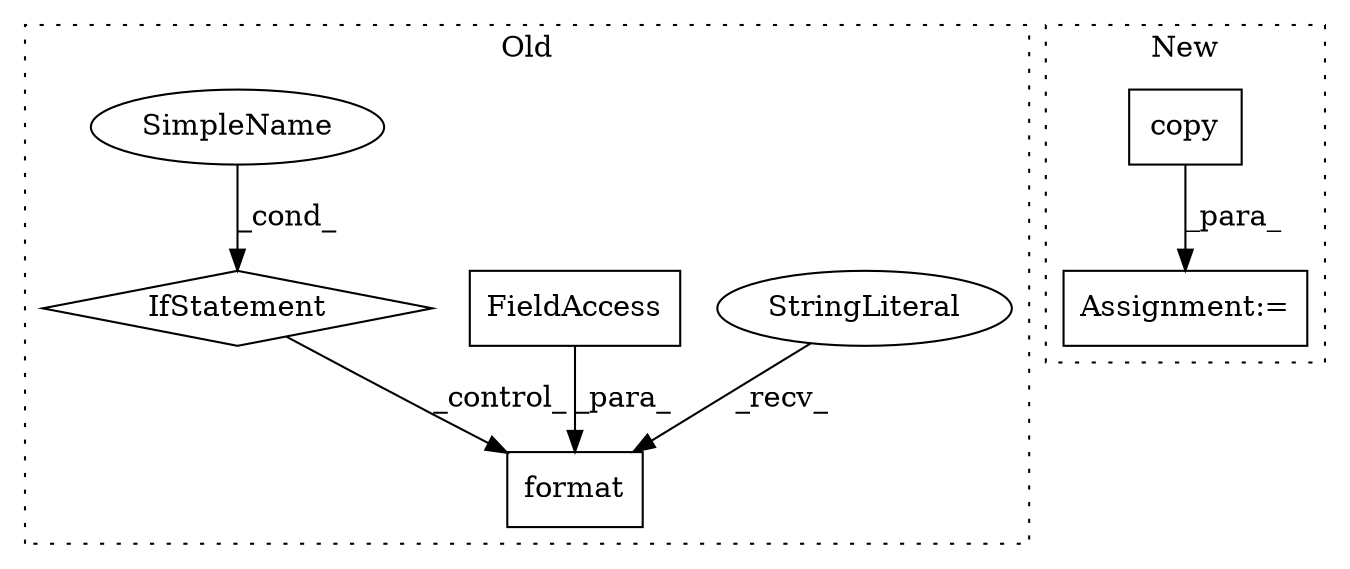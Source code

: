 digraph G {
subgraph cluster0 {
1 [label="format" a="32" s="3952,4002" l="7,1" shape="box"];
3 [label="StringLiteral" a="45" s="3827" l="124" shape="ellipse"];
5 [label="FieldAccess" a="22" s="3959" l="15" shape="box"];
6 [label="IfStatement" a="25" s="3696,3736" l="4,2" shape="diamond"];
7 [label="SimpleName" a="42" s="" l="" shape="ellipse"];
label = "Old";
style="dotted";
}
subgraph cluster1 {
2 [label="copy" a="32" s="3831" l="6" shape="box"];
4 [label="Assignment:=" a="7" s="3818" l="1" shape="box"];
label = "New";
style="dotted";
}
2 -> 4 [label="_para_"];
3 -> 1 [label="_recv_"];
5 -> 1 [label="_para_"];
6 -> 1 [label="_control_"];
7 -> 6 [label="_cond_"];
}